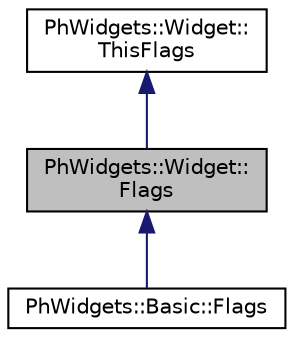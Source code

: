 digraph "PhWidgets::Widget::Flags"
{
  edge [fontname="Helvetica",fontsize="10",labelfontname="Helvetica",labelfontsize="10"];
  node [fontname="Helvetica",fontsize="10",shape=record];
  Node0 [label="PhWidgets::Widget::\lFlags",height=0.2,width=0.4,color="black", fillcolor="grey75", style="filled", fontcolor="black"];
  Node1 -> Node0 [dir="back",color="midnightblue",fontsize="10",style="solid",fontname="Helvetica"];
  Node1 [label="PhWidgets::Widget::\lThisFlags",height=0.2,width=0.4,color="black", fillcolor="white", style="filled",URL="$struct_ph_widgets_1_1_widget_1_1_this_flags.html"];
  Node0 -> Node2 [dir="back",color="midnightblue",fontsize="10",style="solid",fontname="Helvetica"];
  Node2 [label="PhWidgets::Basic::Flags",height=0.2,width=0.4,color="black", fillcolor="white", style="filled",URL="$struct_ph_widgets_1_1_basic_1_1_flags.html"];
}
